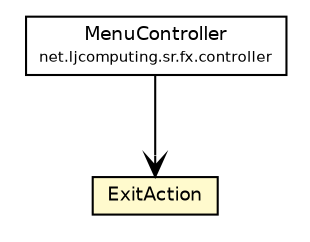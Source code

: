 #!/usr/local/bin/dot
#
# Class diagram 
# Generated by UMLGraph version R5_6 (http://www.umlgraph.org/)
#

digraph G {
	edge [fontname="Helvetica",fontsize=10,labelfontname="Helvetica",labelfontsize=10];
	node [fontname="Helvetica",fontsize=10,shape=plaintext];
	nodesep=0.25;
	ranksep=0.5;
	// net.ljcomputing.sr.fx.controller.MenuController
	c4510 [label=<<table title="net.ljcomputing.sr.fx.controller.MenuController" border="0" cellborder="1" cellspacing="0" cellpadding="2" port="p" href="../../sr/fx/controller/MenuController.html">
		<tr><td><table border="0" cellspacing="0" cellpadding="1">
<tr><td align="center" balign="center"> MenuController </td></tr>
<tr><td align="center" balign="center"><font point-size="7.0"> net.ljcomputing.sr.fx.controller </font></td></tr>
		</table></td></tr>
		</table>>, URL="../../sr/fx/controller/MenuController.html", fontname="Helvetica", fontcolor="black", fontsize=9.0];
	// net.ljcomputing.fx.action.ExitAction
	c4531 [label=<<table title="net.ljcomputing.fx.action.ExitAction" border="0" cellborder="1" cellspacing="0" cellpadding="2" port="p" bgcolor="lemonChiffon" href="./ExitAction.html">
		<tr><td><table border="0" cellspacing="0" cellpadding="1">
<tr><td align="center" balign="center"> ExitAction </td></tr>
		</table></td></tr>
		</table>>, URL="./ExitAction.html", fontname="Helvetica", fontcolor="black", fontsize=9.0];
	// net.ljcomputing.sr.fx.controller.MenuController NAVASSOC net.ljcomputing.fx.action.ExitAction
	c4510:p -> c4531:p [taillabel="", label="", headlabel="", fontname="Helvetica", fontcolor="black", fontsize=10.0, color="black", arrowhead=open];
}

